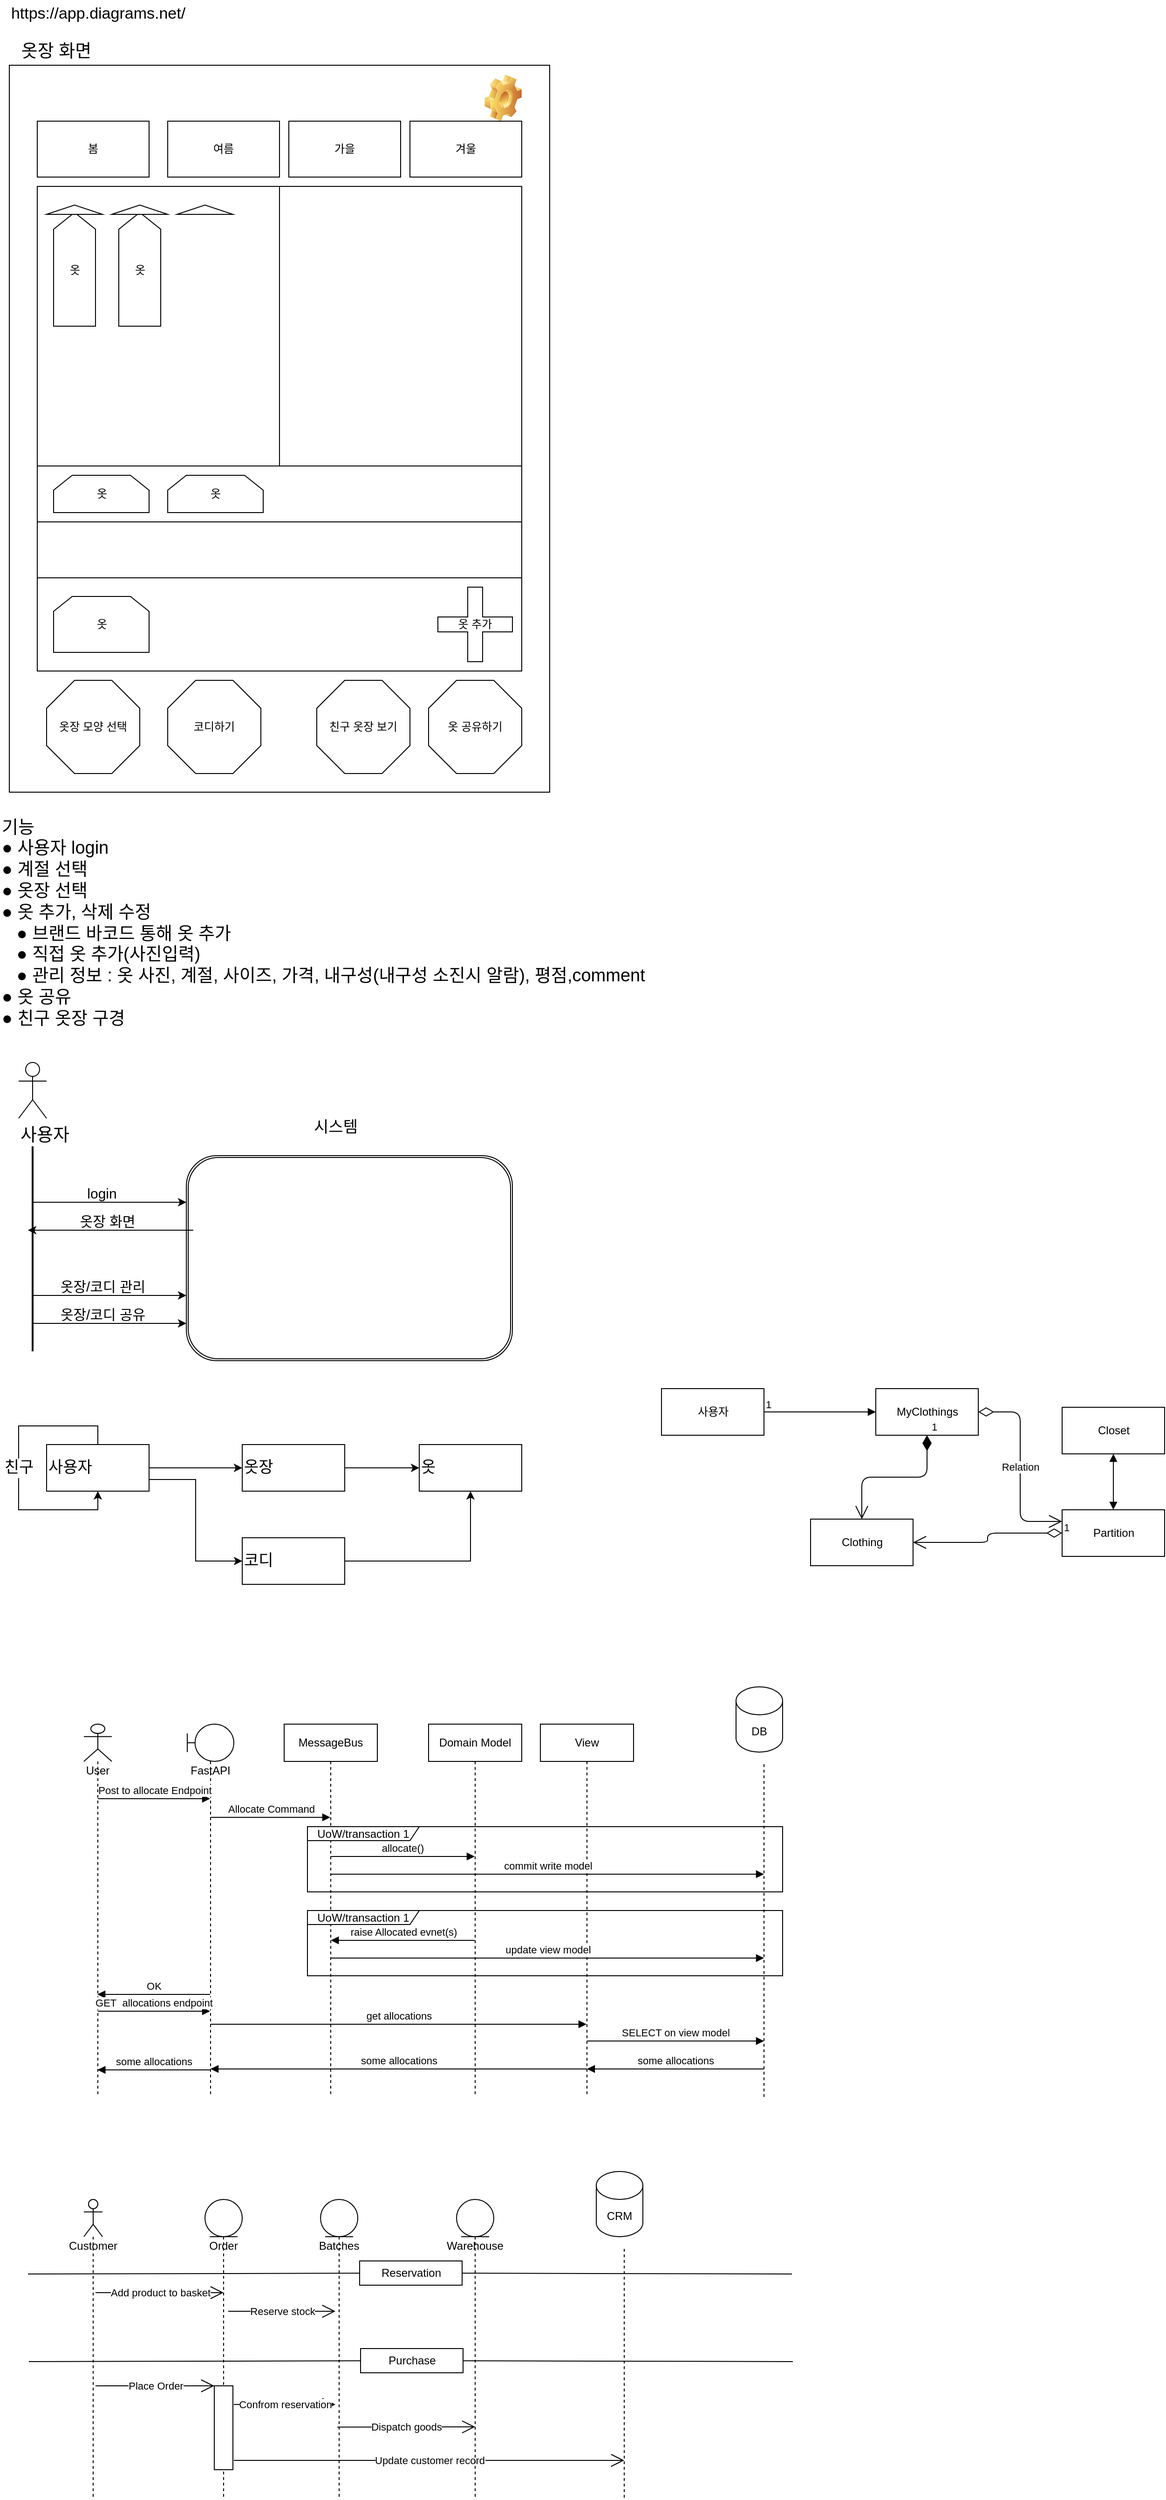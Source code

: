 <mxfile version="14.6.12" type="device"><diagram id="S6mmUkQ5cOKUwlPhS8u7" name="Page-1"><mxGraphModel dx="2072" dy="2010" grid="1" gridSize="10" guides="1" tooltips="1" connect="1" arrows="1" fold="1" page="1" pageScale="1" pageWidth="827" pageHeight="4000" math="0" shadow="0"><root><mxCell id="0"/><mxCell id="1" parent="0"/><mxCell id="IU7IyDm4bmld3pIdMQO7-5" value="" style="whiteSpace=wrap;html=1;" parent="1" vertex="1"><mxGeometry x="80" y="80" width="580" height="780" as="geometry"/></mxCell><mxCell id="IU7IyDm4bmld3pIdMQO7-6" value="봄" style="rounded=0;whiteSpace=wrap;html=1;" parent="1" vertex="1"><mxGeometry x="110" y="140" width="120" height="60" as="geometry"/></mxCell><mxCell id="IU7IyDm4bmld3pIdMQO7-7" value="여름" style="rounded=0;whiteSpace=wrap;html=1;" parent="1" vertex="1"><mxGeometry x="250" y="140" width="120" height="60" as="geometry"/></mxCell><mxCell id="IU7IyDm4bmld3pIdMQO7-8" value="가을" style="rounded=0;whiteSpace=wrap;html=1;" parent="1" vertex="1"><mxGeometry x="380" y="140" width="120" height="60" as="geometry"/></mxCell><mxCell id="IU7IyDm4bmld3pIdMQO7-9" value="겨울" style="rounded=0;whiteSpace=wrap;html=1;" parent="1" vertex="1"><mxGeometry x="510" y="140" width="120" height="60" as="geometry"/></mxCell><mxCell id="IU7IyDm4bmld3pIdMQO7-11" value="" style="shape=ext;double=1;whiteSpace=wrap;html=1;aspect=fixed;fillColor=#ffffff;" parent="1" vertex="1"><mxGeometry x="110" y="210" width="520" height="520" as="geometry"/></mxCell><mxCell id="IU7IyDm4bmld3pIdMQO7-12" value="" style="rounded=0;whiteSpace=wrap;html=1;fillColor=#ffffff;" parent="1" vertex="1"><mxGeometry x="110" y="210" width="260" height="300" as="geometry"/></mxCell><mxCell id="IU7IyDm4bmld3pIdMQO7-13" value="" style="rounded=0;whiteSpace=wrap;html=1;fillColor=#ffffff;" parent="1" vertex="1"><mxGeometry x="370" y="210" width="260" height="300" as="geometry"/></mxCell><mxCell id="IU7IyDm4bmld3pIdMQO7-14" value="" style="verticalLabelPosition=bottom;verticalAlign=top;html=1;shape=mxgraph.basic.acute_triangle;dx=0.5;fillColor=#ffffff;" parent="1" vertex="1"><mxGeometry x="120" y="230" width="60" height="10" as="geometry"/></mxCell><mxCell id="IU7IyDm4bmld3pIdMQO7-15" value="" style="verticalLabelPosition=bottom;verticalAlign=top;html=1;shape=mxgraph.basic.acute_triangle;dx=0.5;fillColor=#ffffff;" parent="1" vertex="1"><mxGeometry x="190" y="230" width="60" height="10" as="geometry"/></mxCell><mxCell id="IU7IyDm4bmld3pIdMQO7-16" value="" style="verticalLabelPosition=bottom;verticalAlign=top;html=1;shape=mxgraph.basic.acute_triangle;dx=0.5;fillColor=#ffffff;" parent="1" vertex="1"><mxGeometry x="260" y="230" width="60" height="10" as="geometry"/></mxCell><mxCell id="IU7IyDm4bmld3pIdMQO7-17" value="옷" style="shape=loopLimit;whiteSpace=wrap;html=1;fillColor=#ffffff;" parent="1" vertex="1"><mxGeometry x="127.5" y="240" width="45" height="120" as="geometry"/></mxCell><mxCell id="IU7IyDm4bmld3pIdMQO7-18" value="옷" style="shape=loopLimit;whiteSpace=wrap;html=1;fillColor=#ffffff;" parent="1" vertex="1"><mxGeometry x="197.5" y="240" width="45" height="120" as="geometry"/></mxCell><mxCell id="IU7IyDm4bmld3pIdMQO7-19" value="" style="rounded=0;whiteSpace=wrap;html=1;fillColor=#ffffff;" parent="1" vertex="1"><mxGeometry x="110" y="510" width="520" height="60" as="geometry"/></mxCell><mxCell id="IU7IyDm4bmld3pIdMQO7-20" value="" style="rounded=0;whiteSpace=wrap;html=1;fillColor=#ffffff;" parent="1" vertex="1"><mxGeometry x="110" y="570" width="520" height="60" as="geometry"/></mxCell><mxCell id="IU7IyDm4bmld3pIdMQO7-21" value="" style="rounded=0;whiteSpace=wrap;html=1;fillColor=#ffffff;" parent="1" vertex="1"><mxGeometry x="110" y="630" width="520" height="100" as="geometry"/></mxCell><mxCell id="IU7IyDm4bmld3pIdMQO7-22" value="옷장 모양 선택" style="whiteSpace=wrap;html=1;shape=mxgraph.basic.octagon2;align=center;verticalAlign=middle;dx=15;fillColor=#ffffff;" parent="1" vertex="1"><mxGeometry x="120" y="740" width="100" height="100" as="geometry"/></mxCell><mxCell id="IU7IyDm4bmld3pIdMQO7-23" value="옷 추가" style="shape=cross;whiteSpace=wrap;html=1;fillColor=#ffffff;" parent="1" vertex="1"><mxGeometry x="540" y="640" width="80" height="80" as="geometry"/></mxCell><mxCell id="IU7IyDm4bmld3pIdMQO7-24" value="옷" style="shape=loopLimit;whiteSpace=wrap;html=1;fillColor=#ffffff;" parent="1" vertex="1"><mxGeometry x="127.5" y="520" width="102.5" height="40" as="geometry"/></mxCell><mxCell id="IU7IyDm4bmld3pIdMQO7-25" value="옷" style="shape=loopLimit;whiteSpace=wrap;html=1;fillColor=#ffffff;" parent="1" vertex="1"><mxGeometry x="250" y="520" width="102.5" height="40" as="geometry"/></mxCell><mxCell id="IU7IyDm4bmld3pIdMQO7-26" value="옷" style="shape=loopLimit;whiteSpace=wrap;html=1;fillColor=#ffffff;" parent="1" vertex="1"><mxGeometry x="127.5" y="650" width="102.5" height="60" as="geometry"/></mxCell><mxCell id="IU7IyDm4bmld3pIdMQO7-27" value="옷 공유하기" style="whiteSpace=wrap;html=1;shape=mxgraph.basic.octagon2;align=center;verticalAlign=middle;dx=15;fillColor=#ffffff;" parent="1" vertex="1"><mxGeometry x="530" y="740" width="100" height="100" as="geometry"/></mxCell><mxCell id="VovTZ2DO4G8GrCxuGTmn-1" value="옷장 화면" style="text;html=1;resizable=0;autosize=1;align=center;verticalAlign=middle;points=[];fillColor=none;strokeColor=none;rounded=0;fontSize=19;" parent="1" vertex="1"><mxGeometry x="80" y="50" width="100" height="30" as="geometry"/></mxCell><mxCell id="VovTZ2DO4G8GrCxuGTmn-2" value="기능&lt;br&gt;● 사용자 login&lt;br&gt;● 계절 선택&lt;br&gt;● 옷장 선택&lt;br&gt;● 옷 추가, 삭제 수정&lt;br&gt;&amp;nbsp; &amp;nbsp;●&amp;nbsp;브랜드 바코드 통해 옷 추가&lt;br&gt;&amp;nbsp; &amp;nbsp;●&amp;nbsp;직접 옷 추가(사진입력)&lt;br&gt;&amp;nbsp; &amp;nbsp;●&amp;nbsp;관리 정보 : 옷 사진, 계절, 사이즈, 가격, 내구성(내구성 소진시 알람), 평점,comment&lt;br&gt;● 옷 공유&lt;br&gt;● 친구 옷장 구경" style="text;html=1;resizable=0;autosize=1;align=left;verticalAlign=middle;points=[];fillColor=none;strokeColor=none;rounded=0;fontSize=19;" parent="1" vertex="1"><mxGeometry x="70" y="885" width="750" height="230" as="geometry"/></mxCell><mxCell id="VovTZ2DO4G8GrCxuGTmn-3" value="친구 옷장 보기" style="whiteSpace=wrap;html=1;shape=mxgraph.basic.octagon2;align=center;verticalAlign=middle;dx=15;fillColor=#ffffff;" parent="1" vertex="1"><mxGeometry x="410" y="740" width="100" height="100" as="geometry"/></mxCell><mxCell id="VovTZ2DO4G8GrCxuGTmn-6" value="" style="shape=image;html=1;verticalLabelPosition=bottom;verticalAlign=top;imageAspect=0;image=img/clipart/Gear_128x128.png;fontSize=19;align=left;" parent="1" vertex="1"><mxGeometry x="590" y="90" width="40" height="50" as="geometry"/></mxCell><mxCell id="VovTZ2DO4G8GrCxuGTmn-7" value="사용자" style="shape=umlActor;verticalLabelPosition=bottom;verticalAlign=top;html=1;outlineConnect=0;fontSize=19;align=left;" parent="1" vertex="1"><mxGeometry x="90" y="1150" width="30" height="60" as="geometry"/></mxCell><mxCell id="VovTZ2DO4G8GrCxuGTmn-8" value="" style="shape=ext;double=1;rounded=1;whiteSpace=wrap;html=1;fontSize=19;align=left;" parent="1" vertex="1"><mxGeometry x="270" y="1250" width="350" height="220" as="geometry"/></mxCell><mxCell id="VovTZ2DO4G8GrCxuGTmn-9" value="" style="line;strokeWidth=2;direction=south;html=1;fontSize=19;align=left;" parent="1" vertex="1"><mxGeometry x="100" y="1240" width="10" height="220" as="geometry"/></mxCell><mxCell id="VovTZ2DO4G8GrCxuGTmn-10" value="" style="endArrow=classic;html=1;fontSize=19;" parent="1" edge="1"><mxGeometry width="50" height="50" relative="1" as="geometry"><mxPoint x="105.5" y="1300" as="sourcePoint"/><mxPoint x="270" y="1300" as="targetPoint"/></mxGeometry></mxCell><mxCell id="VovTZ2DO4G8GrCxuGTmn-11" value="login" style="text;html=1;resizable=0;autosize=1;align=center;verticalAlign=middle;points=[];fillColor=none;strokeColor=none;rounded=0;fontSize=15;" parent="1" vertex="1"><mxGeometry x="153.75" y="1280" width="50" height="20" as="geometry"/></mxCell><mxCell id="VovTZ2DO4G8GrCxuGTmn-12" value="옷장/코디 관리" style="text;html=1;resizable=0;autosize=1;align=center;verticalAlign=middle;points=[];fillColor=none;strokeColor=none;rounded=0;fontSize=15;" parent="1" vertex="1"><mxGeometry x="125" y="1380" width="110" height="20" as="geometry"/></mxCell><mxCell id="VovTZ2DO4G8GrCxuGTmn-14" value="" style="endArrow=classic;html=1;fontSize=19;" parent="1" edge="1"><mxGeometry width="50" height="50" relative="1" as="geometry"><mxPoint x="105.5" y="1400" as="sourcePoint"/><mxPoint x="270" y="1400" as="targetPoint"/></mxGeometry></mxCell><mxCell id="VovTZ2DO4G8GrCxuGTmn-17" value="" style="endArrow=classic;html=1;fontSize=19;" parent="1" edge="1"><mxGeometry width="50" height="50" relative="1" as="geometry"><mxPoint x="277.5" y="1330" as="sourcePoint"/><mxPoint x="100" y="1330" as="targetPoint"/></mxGeometry></mxCell><mxCell id="VovTZ2DO4G8GrCxuGTmn-18" value="옷장 화면" style="text;html=1;resizable=0;autosize=1;align=center;verticalAlign=middle;points=[];fillColor=none;strokeColor=none;rounded=0;fontSize=15;" parent="1" vertex="1"><mxGeometry x="145" y="1310" width="80" height="20" as="geometry"/></mxCell><mxCell id="VovTZ2DO4G8GrCxuGTmn-19" value="옷장/코디 공유" style="text;html=1;resizable=0;autosize=1;align=center;verticalAlign=middle;points=[];fillColor=none;strokeColor=none;rounded=0;fontSize=15;" parent="1" vertex="1"><mxGeometry x="125" y="1410" width="110" height="20" as="geometry"/></mxCell><mxCell id="VovTZ2DO4G8GrCxuGTmn-20" value="" style="endArrow=classic;html=1;fontSize=19;" parent="1" edge="1"><mxGeometry width="50" height="50" relative="1" as="geometry"><mxPoint x="105.5" y="1430" as="sourcePoint"/><mxPoint x="270" y="1430" as="targetPoint"/></mxGeometry></mxCell><mxCell id="VovTZ2DO4G8GrCxuGTmn-21" value="시스템" style="text;html=1;resizable=0;autosize=1;align=center;verticalAlign=middle;points=[];fillColor=none;strokeColor=none;rounded=0;fontSize=17;" parent="1" vertex="1"><mxGeometry x="395" y="1205" width="70" height="30" as="geometry"/></mxCell><mxCell id="VovTZ2DO4G8GrCxuGTmn-22" value="코디하기" style="whiteSpace=wrap;html=1;shape=mxgraph.basic.octagon2;align=center;verticalAlign=middle;dx=15;fillColor=#ffffff;" parent="1" vertex="1"><mxGeometry x="250" y="740" width="100" height="100" as="geometry"/></mxCell><mxCell id="VovTZ2DO4G8GrCxuGTmn-33" style="edgeStyle=orthogonalEdgeStyle;rounded=0;orthogonalLoop=1;jettySize=auto;html=1;fontSize=17;" parent="1" source="VovTZ2DO4G8GrCxuGTmn-24" target="VovTZ2DO4G8GrCxuGTmn-25" edge="1"><mxGeometry relative="1" as="geometry"/></mxCell><mxCell id="VovTZ2DO4G8GrCxuGTmn-47" style="edgeStyle=orthogonalEdgeStyle;rounded=0;orthogonalLoop=1;jettySize=auto;html=1;exitX=1;exitY=0.75;exitDx=0;exitDy=0;entryX=0;entryY=0.5;entryDx=0;entryDy=0;fontSize=17;" parent="1" source="VovTZ2DO4G8GrCxuGTmn-24" target="VovTZ2DO4G8GrCxuGTmn-46" edge="1"><mxGeometry relative="1" as="geometry"/></mxCell><mxCell id="VovTZ2DO4G8GrCxuGTmn-24" value="사용자" style="html=1;fontSize=17;align=left;" parent="1" vertex="1"><mxGeometry x="120" y="1560" width="110" height="50" as="geometry"/></mxCell><mxCell id="VovTZ2DO4G8GrCxuGTmn-36" style="edgeStyle=orthogonalEdgeStyle;rounded=0;orthogonalLoop=1;jettySize=auto;html=1;entryX=0;entryY=0.5;entryDx=0;entryDy=0;fontSize=17;" parent="1" source="VovTZ2DO4G8GrCxuGTmn-25" target="VovTZ2DO4G8GrCxuGTmn-34" edge="1"><mxGeometry relative="1" as="geometry"/></mxCell><mxCell id="VovTZ2DO4G8GrCxuGTmn-25" value="옷장" style="html=1;fontSize=17;align=left;" parent="1" vertex="1"><mxGeometry x="330" y="1560" width="110" height="50" as="geometry"/></mxCell><mxCell id="VovTZ2DO4G8GrCxuGTmn-34" value="옷" style="html=1;fontSize=17;align=left;" parent="1" vertex="1"><mxGeometry x="520" y="1560" width="110" height="50" as="geometry"/></mxCell><mxCell id="VovTZ2DO4G8GrCxuGTmn-37" value="https://app.diagrams.net/" style="text;html=1;resizable=0;autosize=1;align=center;verticalAlign=middle;points=[];fillColor=none;strokeColor=none;rounded=0;fontSize=17;" parent="1" vertex="1"><mxGeometry x="75" y="10" width="200" height="30" as="geometry"/></mxCell><mxCell id="VovTZ2DO4G8GrCxuGTmn-45" value="친구" style="edgeStyle=orthogonalEdgeStyle;rounded=0;orthogonalLoop=1;jettySize=auto;html=1;entryX=0.5;entryY=1;entryDx=0;entryDy=0;fontSize=17;" parent="1" source="VovTZ2DO4G8GrCxuGTmn-24" target="VovTZ2DO4G8GrCxuGTmn-24" edge="1"><mxGeometry relative="1" as="geometry"><Array as="points"><mxPoint x="175" y="1540"/><mxPoint x="90" y="1540"/><mxPoint x="90" y="1630"/><mxPoint x="175" y="1630"/></Array></mxGeometry></mxCell><mxCell id="VovTZ2DO4G8GrCxuGTmn-48" style="edgeStyle=orthogonalEdgeStyle;rounded=0;orthogonalLoop=1;jettySize=auto;html=1;entryX=0.5;entryY=1;entryDx=0;entryDy=0;fontSize=17;" parent="1" source="VovTZ2DO4G8GrCxuGTmn-46" target="VovTZ2DO4G8GrCxuGTmn-34" edge="1"><mxGeometry relative="1" as="geometry"/></mxCell><mxCell id="VovTZ2DO4G8GrCxuGTmn-46" value="코디" style="html=1;fontSize=17;align=left;" parent="1" vertex="1"><mxGeometry x="330" y="1660" width="110" height="50" as="geometry"/></mxCell><mxCell id="8v1oWHxFiPV8ETVfgyiM-1" value="사용자" style="html=1;" parent="1" vertex="1"><mxGeometry x="780" y="1500" width="110" height="50" as="geometry"/></mxCell><mxCell id="8v1oWHxFiPV8ETVfgyiM-2" value="MyClothings" style="html=1;" parent="1" vertex="1"><mxGeometry x="1010" y="1500" width="110" height="50" as="geometry"/></mxCell><mxCell id="8v1oWHxFiPV8ETVfgyiM-3" value="" style="endArrow=block;endFill=1;html=1;edgeStyle=orthogonalEdgeStyle;align=left;verticalAlign=top;exitX=1;exitY=0.5;exitDx=0;exitDy=0;" parent="1" source="8v1oWHxFiPV8ETVfgyiM-1" target="8v1oWHxFiPV8ETVfgyiM-2" edge="1"><mxGeometry x="-1" relative="1" as="geometry"><mxPoint x="870" y="1610" as="sourcePoint"/><mxPoint x="1030" y="1610" as="targetPoint"/></mxGeometry></mxCell><mxCell id="8v1oWHxFiPV8ETVfgyiM-4" value="1" style="edgeLabel;resizable=0;html=1;align=left;verticalAlign=bottom;" parent="8v1oWHxFiPV8ETVfgyiM-3" connectable="0" vertex="1"><mxGeometry x="-1" relative="1" as="geometry"/></mxCell><mxCell id="8v1oWHxFiPV8ETVfgyiM-5" value="1" style="endArrow=open;html=1;endSize=12;startArrow=diamondThin;startSize=14;startFill=1;edgeStyle=orthogonalEdgeStyle;align=left;verticalAlign=bottom;exitX=0.5;exitY=1;exitDx=0;exitDy=0;" parent="1" source="8v1oWHxFiPV8ETVfgyiM-2" target="8v1oWHxFiPV8ETVfgyiM-6" edge="1"><mxGeometry x="-1" y="3" relative="1" as="geometry"><mxPoint x="550" y="1750" as="sourcePoint"/><mxPoint x="710" y="1750" as="targetPoint"/></mxGeometry></mxCell><mxCell id="8v1oWHxFiPV8ETVfgyiM-6" value="Clothing" style="html=1;" parent="1" vertex="1"><mxGeometry x="940" y="1640" width="110" height="50" as="geometry"/></mxCell><mxCell id="8v1oWHxFiPV8ETVfgyiM-7" value="Partition" style="html=1;" parent="1" vertex="1"><mxGeometry x="1210" y="1630" width="110" height="50" as="geometry"/></mxCell><mxCell id="8v1oWHxFiPV8ETVfgyiM-8" value="Closet" style="html=1;" parent="1" vertex="1"><mxGeometry x="1210" y="1520" width="110" height="50" as="geometry"/></mxCell><mxCell id="8v1oWHxFiPV8ETVfgyiM-10" value="" style="endArrow=block;startArrow=block;endFill=1;startFill=1;html=1;entryX=0.5;entryY=0;entryDx=0;entryDy=0;" parent="1" source="8v1oWHxFiPV8ETVfgyiM-8" target="8v1oWHxFiPV8ETVfgyiM-7" edge="1"><mxGeometry width="160" relative="1" as="geometry"><mxPoint x="680" y="1750" as="sourcePoint"/><mxPoint x="840" y="1750" as="targetPoint"/></mxGeometry></mxCell><mxCell id="8v1oWHxFiPV8ETVfgyiM-11" value="Relation" style="endArrow=open;html=1;endSize=12;startArrow=diamondThin;startSize=14;startFill=0;edgeStyle=orthogonalEdgeStyle;exitX=1;exitY=0.5;exitDx=0;exitDy=0;entryX=0;entryY=0.25;entryDx=0;entryDy=0;" parent="1" source="8v1oWHxFiPV8ETVfgyiM-2" target="8v1oWHxFiPV8ETVfgyiM-7" edge="1"><mxGeometry relative="1" as="geometry"><mxPoint x="680" y="1750" as="sourcePoint"/><mxPoint x="840" y="1750" as="targetPoint"/></mxGeometry></mxCell><mxCell id="8v1oWHxFiPV8ETVfgyiM-12" value="User" style="shape=umlLifeline;participant=umlActor;perimeter=lifelinePerimeter;whiteSpace=wrap;html=1;container=1;collapsible=0;recursiveResize=0;verticalAlign=top;spacingTop=36;outlineConnect=0;" parent="1" vertex="1"><mxGeometry x="160" y="1860" width="30" height="400" as="geometry"/></mxCell><mxCell id="8v1oWHxFiPV8ETVfgyiM-13" value="FastAPI" style="shape=umlLifeline;participant=umlBoundary;perimeter=lifelinePerimeter;whiteSpace=wrap;html=1;container=1;collapsible=0;recursiveResize=0;verticalAlign=top;spacingTop=36;outlineConnect=0;" parent="1" vertex="1"><mxGeometry x="271" y="1860" width="50" height="400" as="geometry"/></mxCell><mxCell id="8v1oWHxFiPV8ETVfgyiM-14" value="MessageBus" style="shape=umlLifeline;perimeter=lifelinePerimeter;whiteSpace=wrap;html=1;container=1;collapsible=0;recursiveResize=0;outlineConnect=0;" parent="1" vertex="1"><mxGeometry x="375" y="1860" width="100" height="400" as="geometry"/></mxCell><mxCell id="8v1oWHxFiPV8ETVfgyiM-15" value="Domain Model" style="shape=umlLifeline;perimeter=lifelinePerimeter;whiteSpace=wrap;html=1;container=1;collapsible=0;recursiveResize=0;outlineConnect=0;" parent="1" vertex="1"><mxGeometry x="530" y="1860" width="100" height="400" as="geometry"/></mxCell><mxCell id="8v1oWHxFiPV8ETVfgyiM-16" value="View" style="shape=umlLifeline;perimeter=lifelinePerimeter;whiteSpace=wrap;html=1;container=1;collapsible=0;recursiveResize=0;outlineConnect=0;" parent="1" vertex="1"><mxGeometry x="650" y="1860" width="100" height="400" as="geometry"/></mxCell><mxCell id="8v1oWHxFiPV8ETVfgyiM-17" value="DB" style="shape=cylinder3;whiteSpace=wrap;html=1;boundedLbl=1;backgroundOutline=1;size=15;" parent="1" vertex="1"><mxGeometry x="860" y="1820" width="50" height="70" as="geometry"/></mxCell><mxCell id="8v1oWHxFiPV8ETVfgyiM-18" value="" style="endArrow=none;dashed=1;html=1;" parent="1" edge="1"><mxGeometry width="50" height="50" relative="1" as="geometry"><mxPoint x="890" y="2260" as="sourcePoint"/><mxPoint x="890" y="1900" as="targetPoint"/></mxGeometry></mxCell><mxCell id="8v1oWHxFiPV8ETVfgyiM-19" value="Post to allocate Endpoint" style="html=1;verticalAlign=bottom;endArrow=block;" parent="1" source="8v1oWHxFiPV8ETVfgyiM-12" target="8v1oWHxFiPV8ETVfgyiM-13" edge="1"><mxGeometry width="80" relative="1" as="geometry"><mxPoint x="180" y="1940" as="sourcePoint"/><mxPoint x="260" y="1940" as="targetPoint"/><Array as="points"><mxPoint x="270" y="1940"/></Array></mxGeometry></mxCell><mxCell id="8v1oWHxFiPV8ETVfgyiM-20" value="Allocate Command" style="html=1;verticalAlign=bottom;endArrow=block;" parent="1" source="8v1oWHxFiPV8ETVfgyiM-13" target="8v1oWHxFiPV8ETVfgyiM-14" edge="1"><mxGeometry width="80" relative="1" as="geometry"><mxPoint x="184.81" y="1950" as="sourcePoint"/><mxPoint x="305.5" y="1950" as="targetPoint"/><Array as="points"><mxPoint x="380" y="1960"/></Array></mxGeometry></mxCell><mxCell id="8v1oWHxFiPV8ETVfgyiM-21" value="UoW/transaction 1" style="shape=umlFrame;whiteSpace=wrap;html=1;width=120;height=15;" parent="1" vertex="1"><mxGeometry x="400" y="1970" width="510" height="70" as="geometry"/></mxCell><mxCell id="8v1oWHxFiPV8ETVfgyiM-22" value="allocate()" style="html=1;verticalAlign=bottom;endArrow=block;" parent="1" edge="1"><mxGeometry width="80" relative="1" as="geometry"><mxPoint x="424.81" y="2002" as="sourcePoint"/><mxPoint x="579.5" y="2002" as="targetPoint"/></mxGeometry></mxCell><mxCell id="8v1oWHxFiPV8ETVfgyiM-23" value="commit write model" style="html=1;verticalAlign=bottom;endArrow=block;" parent="1" edge="1"><mxGeometry width="80" relative="1" as="geometry"><mxPoint x="425.024" y="2021" as="sourcePoint"/><mxPoint x="890" y="2021" as="targetPoint"/></mxGeometry></mxCell><mxCell id="8v1oWHxFiPV8ETVfgyiM-24" value="UoW/transaction 1" style="shape=umlFrame;whiteSpace=wrap;html=1;width=120;height=15;" parent="1" vertex="1"><mxGeometry x="400" y="2060" width="510" height="70" as="geometry"/></mxCell><mxCell id="8v1oWHxFiPV8ETVfgyiM-25" value="raise Allocated evnet(s)" style="html=1;verticalAlign=bottom;endArrow=block;" parent="1" edge="1"><mxGeometry width="80" relative="1" as="geometry"><mxPoint x="579.5" y="2092" as="sourcePoint"/><mxPoint x="425.1" y="2092" as="targetPoint"/></mxGeometry></mxCell><mxCell id="8v1oWHxFiPV8ETVfgyiM-26" value="update view model" style="html=1;verticalAlign=bottom;endArrow=block;" parent="1" edge="1"><mxGeometry width="80" relative="1" as="geometry"><mxPoint x="425.024" y="2111" as="sourcePoint"/><mxPoint x="890" y="2111" as="targetPoint"/></mxGeometry></mxCell><mxCell id="8v1oWHxFiPV8ETVfgyiM-27" value="OK" style="html=1;verticalAlign=bottom;endArrow=block;" parent="1" edge="1"><mxGeometry width="80" relative="1" as="geometry"><mxPoint x="295.5" y="2150" as="sourcePoint"/><mxPoint x="174.5" y="2150" as="targetPoint"/></mxGeometry></mxCell><mxCell id="8v1oWHxFiPV8ETVfgyiM-28" value="GET&amp;nbsp; allocations endpoint" style="html=1;verticalAlign=bottom;endArrow=block;" parent="1" edge="1"><mxGeometry width="80" relative="1" as="geometry"><mxPoint x="174.929" y="2168" as="sourcePoint"/><mxPoint x="295.5" y="2168" as="targetPoint"/></mxGeometry></mxCell><mxCell id="8v1oWHxFiPV8ETVfgyiM-29" value="get allocations" style="html=1;verticalAlign=bottom;endArrow=block;" parent="1" target="8v1oWHxFiPV8ETVfgyiM-16" edge="1"><mxGeometry width="80" relative="1" as="geometry"><mxPoint x="295.81" y="2182" as="sourcePoint"/><mxPoint x="579.5" y="2182" as="targetPoint"/></mxGeometry></mxCell><mxCell id="8v1oWHxFiPV8ETVfgyiM-30" value="SELECT on view model" style="html=1;verticalAlign=bottom;endArrow=block;" parent="1" source="8v1oWHxFiPV8ETVfgyiM-16" edge="1"><mxGeometry width="80" relative="1" as="geometry"><mxPoint x="709.999" y="2200" as="sourcePoint"/><mxPoint x="890" y="2200" as="targetPoint"/></mxGeometry></mxCell><mxCell id="8v1oWHxFiPV8ETVfgyiM-31" value="some allocations" style="html=1;verticalAlign=bottom;endArrow=block;" parent="1" target="8v1oWHxFiPV8ETVfgyiM-16" edge="1"><mxGeometry width="80" relative="1" as="geometry"><mxPoint x="890" y="2230" as="sourcePoint"/><mxPoint x="880" y="2230" as="targetPoint"/></mxGeometry></mxCell><mxCell id="8v1oWHxFiPV8ETVfgyiM-32" value="some allocations" style="html=1;verticalAlign=bottom;endArrow=block;exitX=0.5;exitY=0.925;exitDx=0;exitDy=0;exitPerimeter=0;" parent="1" source="8v1oWHxFiPV8ETVfgyiM-16" target="8v1oWHxFiPV8ETVfgyiM-13" edge="1"><mxGeometry width="80" relative="1" as="geometry"><mxPoint x="489.999" y="2230" as="sourcePoint"/><mxPoint x="610.57" y="2230" as="targetPoint"/></mxGeometry></mxCell><mxCell id="8v1oWHxFiPV8ETVfgyiM-33" value="some allocations" style="html=1;verticalAlign=bottom;endArrow=block;" parent="1" edge="1"><mxGeometry width="80" relative="1" as="geometry"><mxPoint x="295.5" y="2231" as="sourcePoint"/><mxPoint x="174.667" y="2231" as="targetPoint"/></mxGeometry></mxCell><mxCell id="L3024cnUQYxEzHqzs-yy-1" value="1" style="endArrow=open;html=1;endSize=12;startArrow=diamondThin;startSize=14;startFill=0;edgeStyle=orthogonalEdgeStyle;align=left;verticalAlign=bottom;exitX=0;exitY=0.5;exitDx=0;exitDy=0;entryX=1;entryY=0.5;entryDx=0;entryDy=0;" edge="1" parent="1" source="8v1oWHxFiPV8ETVfgyiM-7" target="8v1oWHxFiPV8ETVfgyiM-6"><mxGeometry x="-1" y="3" relative="1" as="geometry"><mxPoint x="1060" y="1710" as="sourcePoint"/><mxPoint x="1220" y="1710" as="targetPoint"/></mxGeometry></mxCell><mxCell id="L3024cnUQYxEzHqzs-yy-2" value="Customer" style="shape=umlLifeline;participant=umlActor;perimeter=lifelinePerimeter;whiteSpace=wrap;html=1;container=1;collapsible=0;recursiveResize=0;verticalAlign=top;spacingTop=36;outlineConnect=0;" vertex="1" parent="1"><mxGeometry x="160" y="2370" width="20" height="320" as="geometry"/></mxCell><mxCell id="L3024cnUQYxEzHqzs-yy-3" value="Batches" style="shape=umlLifeline;participant=umlEntity;perimeter=lifelinePerimeter;whiteSpace=wrap;html=1;container=1;collapsible=0;recursiveResize=0;verticalAlign=top;spacingTop=36;outlineConnect=0;" vertex="1" parent="1"><mxGeometry x="414" y="2370" width="40" height="320" as="geometry"/></mxCell><mxCell id="L3024cnUQYxEzHqzs-yy-27" value="Update customer record" style="endArrow=open;endFill=1;endSize=12;html=1;" edge="1" parent="L3024cnUQYxEzHqzs-yy-3"><mxGeometry width="160" relative="1" as="geometry"><mxPoint x="-93" y="280" as="sourcePoint"/><mxPoint x="326" y="280" as="targetPoint"/></mxGeometry></mxCell><mxCell id="L3024cnUQYxEzHqzs-yy-4" value="Order" style="shape=umlLifeline;participant=umlEntity;perimeter=lifelinePerimeter;whiteSpace=wrap;html=1;container=1;collapsible=0;recursiveResize=0;verticalAlign=top;spacingTop=36;outlineConnect=0;" vertex="1" parent="1"><mxGeometry x="290" y="2370" width="40" height="320" as="geometry"/></mxCell><mxCell id="L3024cnUQYxEzHqzs-yy-5" value="Warehouse" style="shape=umlLifeline;participant=umlEntity;perimeter=lifelinePerimeter;whiteSpace=wrap;html=1;container=1;collapsible=0;recursiveResize=0;verticalAlign=top;spacingTop=36;outlineConnect=0;" vertex="1" parent="1"><mxGeometry x="560" y="2370" width="40" height="320" as="geometry"/></mxCell><mxCell id="L3024cnUQYxEzHqzs-yy-6" value="CRM" style="shape=cylinder3;whiteSpace=wrap;html=1;boundedLbl=1;backgroundOutline=1;size=15;" vertex="1" parent="1"><mxGeometry x="710" y="2340" width="50" height="70" as="geometry"/></mxCell><mxCell id="L3024cnUQYxEzHqzs-yy-7" value="" style="endArrow=none;dashed=1;html=1;" edge="1" parent="1"><mxGeometry width="50" height="50" relative="1" as="geometry"><mxPoint x="740" y="2690" as="sourcePoint"/><mxPoint x="740" y="2420" as="targetPoint"/></mxGeometry></mxCell><mxCell id="L3024cnUQYxEzHqzs-yy-8" value="" style="endArrow=none;html=1;startArrow=none;" edge="1" parent="1" source="L3024cnUQYxEzHqzs-yy-9"><mxGeometry width="50" height="50" relative="1" as="geometry"><mxPoint x="100" y="2450" as="sourcePoint"/><mxPoint x="920" y="2450" as="targetPoint"/></mxGeometry></mxCell><mxCell id="L3024cnUQYxEzHqzs-yy-9" value="Reservation" style="html=1;" vertex="1" parent="1"><mxGeometry x="456" y="2436" width="110" height="26" as="geometry"/></mxCell><mxCell id="L3024cnUQYxEzHqzs-yy-10" value="" style="endArrow=none;html=1;" edge="1" parent="1" target="L3024cnUQYxEzHqzs-yy-9"><mxGeometry width="50" height="50" relative="1" as="geometry"><mxPoint x="100.0" y="2450" as="sourcePoint"/><mxPoint x="920" y="2450" as="targetPoint"/></mxGeometry></mxCell><mxCell id="L3024cnUQYxEzHqzs-yy-11" value="Add product to basket" style="endArrow=open;endFill=1;endSize=12;html=1;" edge="1" parent="1"><mxGeometry width="160" relative="1" as="geometry"><mxPoint x="172.5" y="2470" as="sourcePoint"/><mxPoint x="310" y="2470" as="targetPoint"/></mxGeometry></mxCell><mxCell id="L3024cnUQYxEzHqzs-yy-12" value="Reserve stock" style="endArrow=open;endFill=1;endSize=12;html=1;" edge="1" parent="1"><mxGeometry width="160" relative="1" as="geometry"><mxPoint x="315" y="2490" as="sourcePoint"/><mxPoint x="430" y="2490" as="targetPoint"/></mxGeometry></mxCell><mxCell id="L3024cnUQYxEzHqzs-yy-20" value="" style="endArrow=none;html=1;startArrow=none;" edge="1" parent="1" source="L3024cnUQYxEzHqzs-yy-21"><mxGeometry width="50" height="50" relative="1" as="geometry"><mxPoint x="101" y="2544" as="sourcePoint"/><mxPoint x="921" y="2544" as="targetPoint"/></mxGeometry></mxCell><mxCell id="L3024cnUQYxEzHqzs-yy-21" value="Purchase" style="html=1;" vertex="1" parent="1"><mxGeometry x="457" y="2530" width="110" height="26" as="geometry"/></mxCell><mxCell id="L3024cnUQYxEzHqzs-yy-22" value="" style="endArrow=none;html=1;" edge="1" parent="1" target="L3024cnUQYxEzHqzs-yy-21"><mxGeometry width="50" height="50" relative="1" as="geometry"><mxPoint x="101.0" y="2544" as="sourcePoint"/><mxPoint x="921" y="2544" as="targetPoint"/></mxGeometry></mxCell><mxCell id="L3024cnUQYxEzHqzs-yy-23" value="Place Order" style="endArrow=open;endFill=1;endSize=12;html=1;" edge="1" parent="1"><mxGeometry width="160" relative="1" as="geometry"><mxPoint x="172.5" y="2570" as="sourcePoint"/><mxPoint x="300" y="2570" as="targetPoint"/></mxGeometry></mxCell><mxCell id="L3024cnUQYxEzHqzs-yy-24" value="" style="rounded=0;whiteSpace=wrap;html=1;" vertex="1" parent="1"><mxGeometry x="300" y="2570" width="20" height="90" as="geometry"/></mxCell><mxCell id="L3024cnUQYxEzHqzs-yy-25" value="Confrom reservation" style="endArrow=open;endFill=1;endSize=12;html=1;" edge="1" parent="1"><mxGeometry width="160" relative="1" as="geometry"><mxPoint x="321" y="2590" as="sourcePoint"/><mxPoint x="430" y="2590" as="targetPoint"/></mxGeometry></mxCell><mxCell id="L3024cnUQYxEzHqzs-yy-26" value="Dispatch goods" style="endArrow=open;endFill=1;endSize=12;html=1;" edge="1" parent="1"><mxGeometry width="160" relative="1" as="geometry"><mxPoint x="432" y="2614.29" as="sourcePoint"/><mxPoint x="580" y="2614" as="targetPoint"/></mxGeometry></mxCell></root></mxGraphModel></diagram></mxfile>